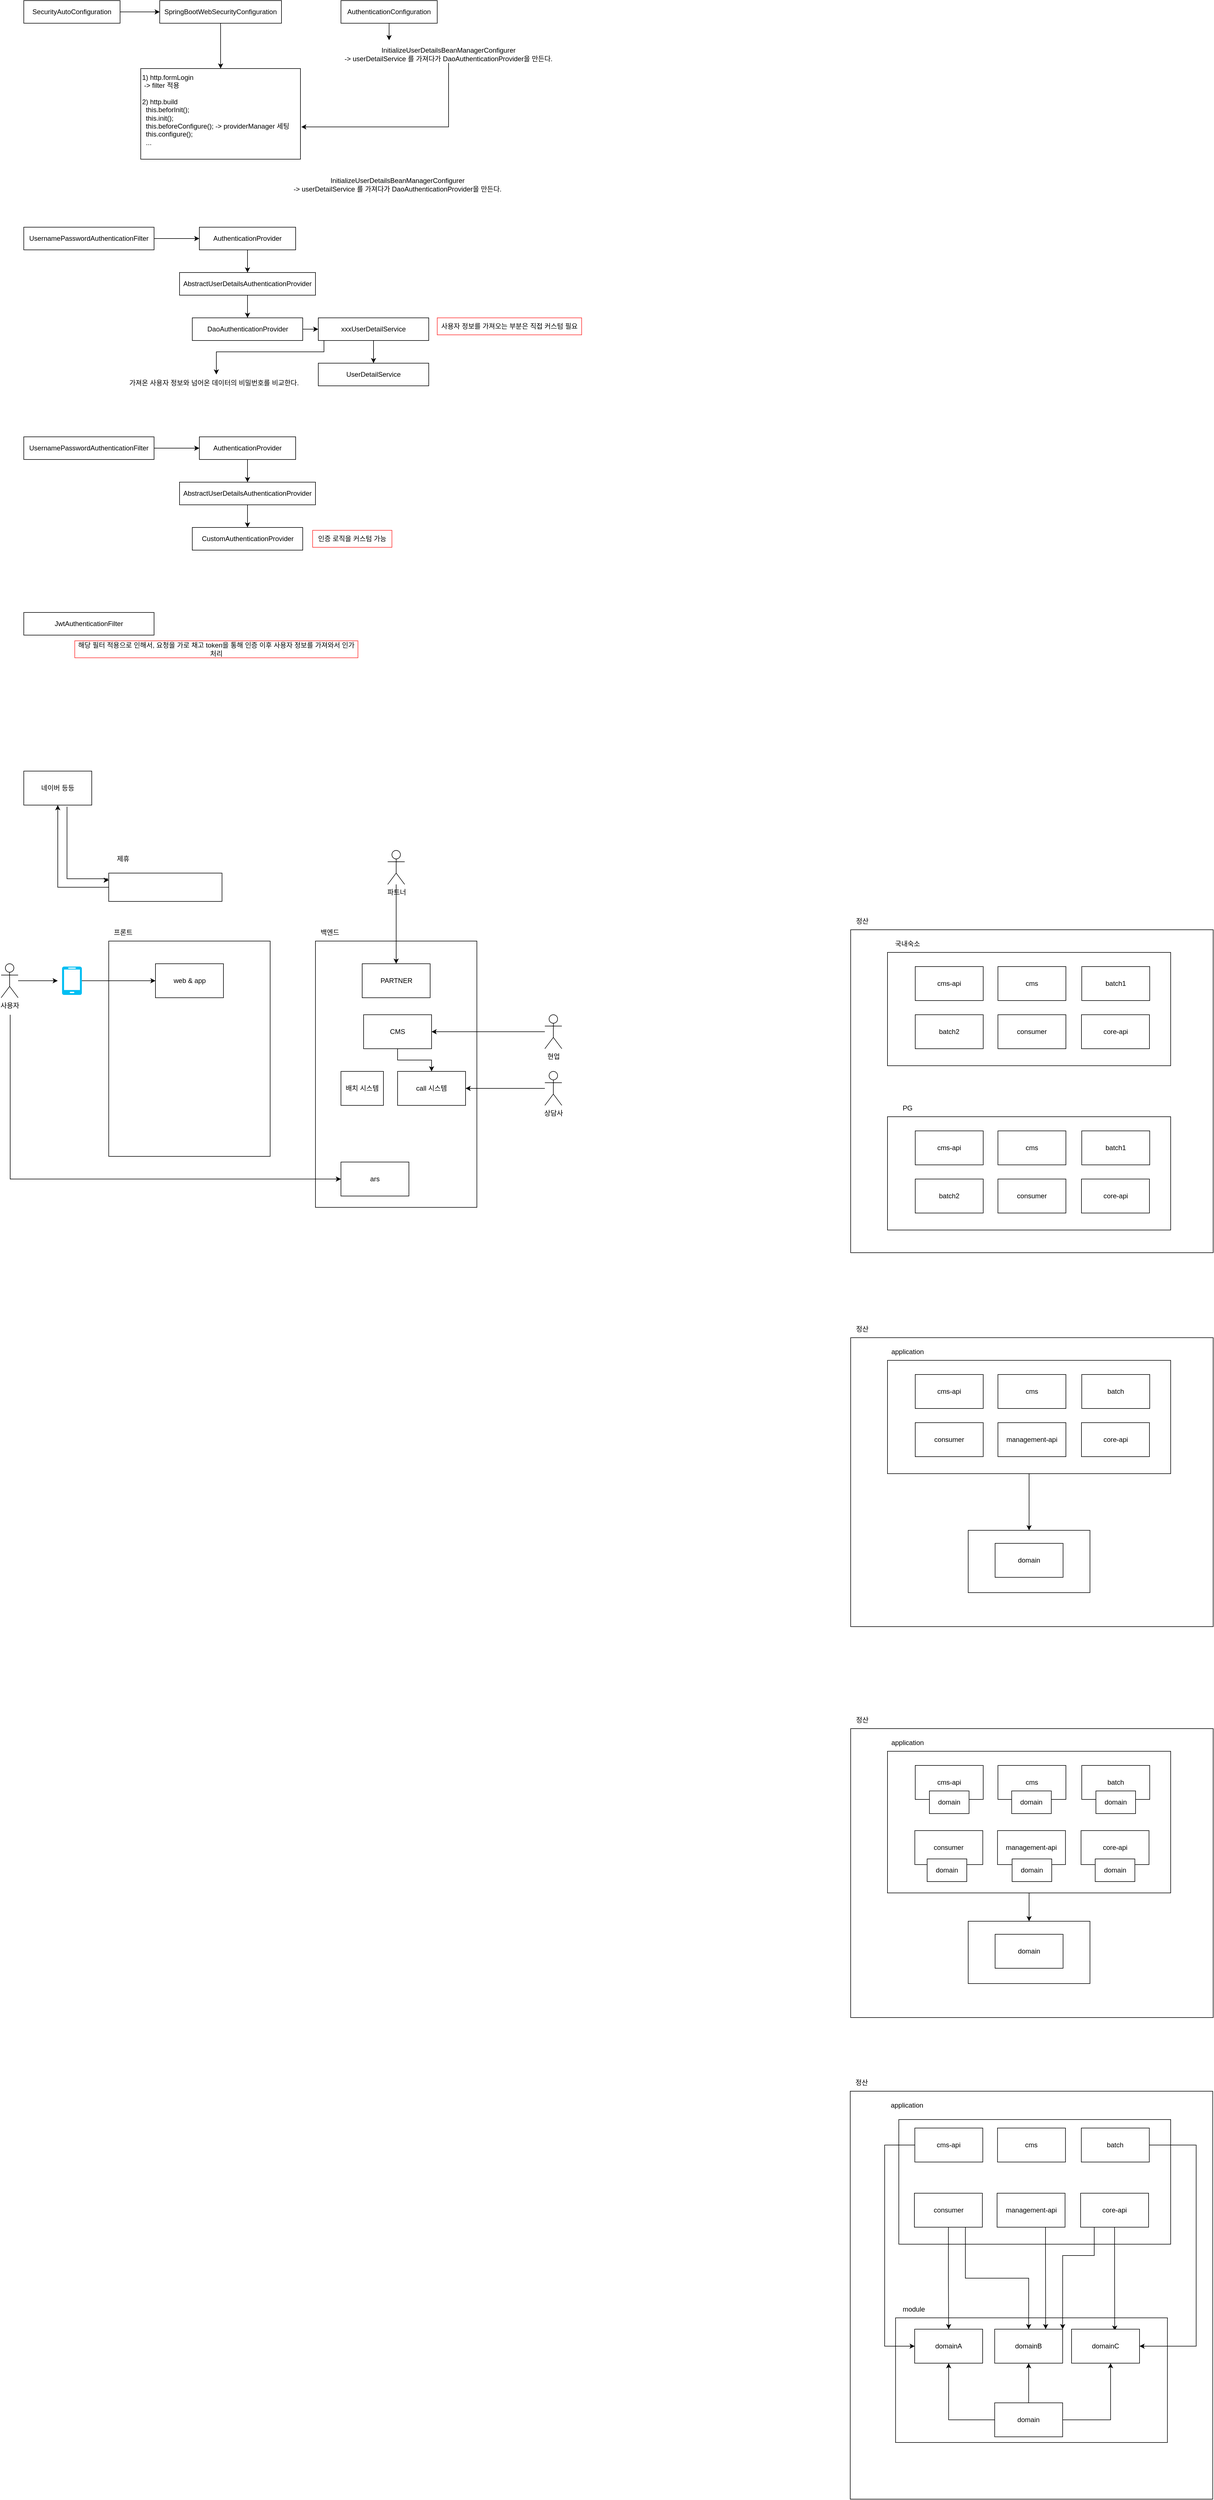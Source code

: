 <mxfile version="28.0.9">
  <diagram name="페이지-1" id="_uKqYhUVSAW-e24wOVBT">
    <mxGraphModel dx="1721" dy="844" grid="1" gridSize="10" guides="1" tooltips="1" connect="1" arrows="1" fold="1" page="1" pageScale="1" pageWidth="827" pageHeight="1169" math="0" shadow="0">
      <root>
        <mxCell id="0" />
        <mxCell id="1" parent="0" />
        <mxCell id="LL_CF1VQLuUgH4qGAzld-106" value="" style="rounded=0;whiteSpace=wrap;html=1;" vertex="1" parent="1">
          <mxGeometry x="1539.25" y="3890" width="640" height="720" as="geometry" />
        </mxCell>
        <mxCell id="LL_CF1VQLuUgH4qGAzld-151" value="" style="rounded=0;whiteSpace=wrap;html=1;" vertex="1" parent="1">
          <mxGeometry x="1625" y="3940" width="480" height="220" as="geometry" />
        </mxCell>
        <mxCell id="LL_CF1VQLuUgH4qGAzld-149" value="" style="rounded=0;whiteSpace=wrap;html=1;" vertex="1" parent="1">
          <mxGeometry x="1619.25" y="4290" width="480" height="220" as="geometry" />
        </mxCell>
        <mxCell id="KoG7eJsrAb1A95pmqb80-3" value="" style="edgeStyle=orthogonalEdgeStyle;rounded=0;orthogonalLoop=1;jettySize=auto;html=1;" parent="1" source="KoG7eJsrAb1A95pmqb80-1" target="KoG7eJsrAb1A95pmqb80-2" edge="1">
          <mxGeometry relative="1" as="geometry" />
        </mxCell>
        <mxCell id="KoG7eJsrAb1A95pmqb80-1" value="SecurityAutoConfiguration" style="rounded=0;whiteSpace=wrap;html=1;" parent="1" vertex="1">
          <mxGeometry x="80" y="200" width="170" height="40" as="geometry" />
        </mxCell>
        <mxCell id="KoG7eJsrAb1A95pmqb80-5" value="" style="edgeStyle=orthogonalEdgeStyle;rounded=0;orthogonalLoop=1;jettySize=auto;html=1;" parent="1" source="KoG7eJsrAb1A95pmqb80-2" target="KoG7eJsrAb1A95pmqb80-4" edge="1">
          <mxGeometry relative="1" as="geometry" />
        </mxCell>
        <mxCell id="KoG7eJsrAb1A95pmqb80-2" value="SpringBootWebSecurityConfiguration" style="whiteSpace=wrap;html=1;rounded=0;" parent="1" vertex="1">
          <mxGeometry x="320" y="200" width="215" height="40" as="geometry" />
        </mxCell>
        <mxCell id="KoG7eJsrAb1A95pmqb80-4" value="1) http.formLogin&lt;br&gt;&amp;nbsp;-&amp;gt; filter 적용&lt;br&gt;&lt;br&gt;2) http.build&lt;br&gt;&amp;nbsp; this.beforInit();&lt;br&gt;&amp;nbsp; this.init();&lt;br&gt;&amp;nbsp; this.beforeConfigure(); -&amp;gt; providerManager 세팅&lt;br&gt;&amp;nbsp; this.configure();&lt;br&gt;&amp;nbsp; ...&lt;div&gt;&lt;br&gt;&lt;/div&gt;" style="whiteSpace=wrap;html=1;rounded=0;align=left;" parent="1" vertex="1">
          <mxGeometry x="286.5" y="320" width="282" height="160" as="geometry" />
        </mxCell>
        <mxCell id="KoG7eJsrAb1A95pmqb80-8" value="" style="edgeStyle=orthogonalEdgeStyle;rounded=0;orthogonalLoop=1;jettySize=auto;html=1;" parent="1" source="KoG7eJsrAb1A95pmqb80-6" edge="1">
          <mxGeometry relative="1" as="geometry">
            <mxPoint x="725" y="270" as="targetPoint" />
          </mxGeometry>
        </mxCell>
        <mxCell id="KoG7eJsrAb1A95pmqb80-6" value="AuthenticationConfiguration" style="rounded=0;whiteSpace=wrap;html=1;" parent="1" vertex="1">
          <mxGeometry x="640" y="200" width="170" height="40" as="geometry" />
        </mxCell>
        <mxCell id="KoG7eJsrAb1A95pmqb80-11" value="" style="edgeStyle=orthogonalEdgeStyle;rounded=0;orthogonalLoop=1;jettySize=auto;html=1;entryX=1.005;entryY=0.644;entryDx=0;entryDy=0;entryPerimeter=0;" parent="1" source="KoG7eJsrAb1A95pmqb80-9" target="KoG7eJsrAb1A95pmqb80-4" edge="1">
          <mxGeometry relative="1" as="geometry">
            <mxPoint x="830" y="390" as="targetPoint" />
            <Array as="points">
              <mxPoint x="830" y="423" />
            </Array>
          </mxGeometry>
        </mxCell>
        <mxCell id="KoG7eJsrAb1A95pmqb80-9" value="InitializeUserDetailsBeanManagerConfigurer&lt;br&gt;-&amp;gt; userDetailService 를 가져다가 DaoAuthenticationProvider을 만든다." style="text;html=1;align=center;verticalAlign=middle;whiteSpace=wrap;rounded=0;" parent="1" vertex="1">
          <mxGeometry x="640" y="280" width="380" height="30" as="geometry" />
        </mxCell>
        <mxCell id="KoG7eJsrAb1A95pmqb80-15" value="" style="edgeStyle=orthogonalEdgeStyle;rounded=0;orthogonalLoop=1;jettySize=auto;html=1;" parent="1" source="KoG7eJsrAb1A95pmqb80-13" target="KoG7eJsrAb1A95pmqb80-14" edge="1">
          <mxGeometry relative="1" as="geometry" />
        </mxCell>
        <mxCell id="KoG7eJsrAb1A95pmqb80-13" value="UsernamePasswordAuthenticationFilter" style="rounded=0;whiteSpace=wrap;html=1;" parent="1" vertex="1">
          <mxGeometry x="80" y="600" width="230" height="40" as="geometry" />
        </mxCell>
        <mxCell id="KoG7eJsrAb1A95pmqb80-17" value="" style="edgeStyle=orthogonalEdgeStyle;rounded=0;orthogonalLoop=1;jettySize=auto;html=1;" parent="1" source="KoG7eJsrAb1A95pmqb80-14" target="KoG7eJsrAb1A95pmqb80-16" edge="1">
          <mxGeometry relative="1" as="geometry" />
        </mxCell>
        <mxCell id="KoG7eJsrAb1A95pmqb80-14" value="AuthenticationProvider" style="rounded=0;whiteSpace=wrap;html=1;" parent="1" vertex="1">
          <mxGeometry x="390" y="600" width="170" height="40" as="geometry" />
        </mxCell>
        <mxCell id="KoG7eJsrAb1A95pmqb80-19" value="" style="edgeStyle=orthogonalEdgeStyle;rounded=0;orthogonalLoop=1;jettySize=auto;html=1;" parent="1" source="KoG7eJsrAb1A95pmqb80-16" target="KoG7eJsrAb1A95pmqb80-18" edge="1">
          <mxGeometry relative="1" as="geometry" />
        </mxCell>
        <mxCell id="KoG7eJsrAb1A95pmqb80-16" value="AbstractUserDetailsAuthenticationProvider" style="rounded=0;whiteSpace=wrap;html=1;" parent="1" vertex="1">
          <mxGeometry x="355" y="680" width="240" height="40" as="geometry" />
        </mxCell>
        <mxCell id="KoG7eJsrAb1A95pmqb80-22" value="" style="edgeStyle=orthogonalEdgeStyle;rounded=0;orthogonalLoop=1;jettySize=auto;html=1;" parent="1" source="KoG7eJsrAb1A95pmqb80-18" target="KoG7eJsrAb1A95pmqb80-21" edge="1">
          <mxGeometry relative="1" as="geometry" />
        </mxCell>
        <mxCell id="KoG7eJsrAb1A95pmqb80-18" value="DaoAuthenticationProvider" style="rounded=0;whiteSpace=wrap;html=1;" parent="1" vertex="1">
          <mxGeometry x="377.5" y="760" width="195" height="40" as="geometry" />
        </mxCell>
        <mxCell id="KoG7eJsrAb1A95pmqb80-20" value="UserDetailService" style="rounded=0;whiteSpace=wrap;html=1;" parent="1" vertex="1">
          <mxGeometry x="600" y="840" width="195" height="40" as="geometry" />
        </mxCell>
        <mxCell id="KoG7eJsrAb1A95pmqb80-23" value="" style="edgeStyle=orthogonalEdgeStyle;rounded=0;orthogonalLoop=1;jettySize=auto;html=1;" parent="1" source="KoG7eJsrAb1A95pmqb80-21" target="KoG7eJsrAb1A95pmqb80-20" edge="1">
          <mxGeometry relative="1" as="geometry" />
        </mxCell>
        <mxCell id="KoG7eJsrAb1A95pmqb80-21" value="xxxUserDetailService" style="rounded=0;whiteSpace=wrap;html=1;" parent="1" vertex="1">
          <mxGeometry x="600" y="760" width="195" height="40" as="geometry" />
        </mxCell>
        <mxCell id="KoG7eJsrAb1A95pmqb80-26" value="" style="edgeStyle=orthogonalEdgeStyle;rounded=0;orthogonalLoop=1;jettySize=auto;html=1;exitX=0;exitY=1;exitDx=0;exitDy=0;" parent="1" source="KoG7eJsrAb1A95pmqb80-21" edge="1">
          <mxGeometry relative="1" as="geometry">
            <mxPoint x="470" y="860" as="sourcePoint" />
            <mxPoint x="420" y="860" as="targetPoint" />
            <Array as="points">
              <mxPoint x="610" y="800" />
              <mxPoint x="610" y="820" />
              <mxPoint x="420" y="820" />
              <mxPoint x="420" y="860" />
            </Array>
          </mxGeometry>
        </mxCell>
        <mxCell id="KoG7eJsrAb1A95pmqb80-29" value="InitializeUserDetailsBeanManagerConfigurer&lt;br&gt;-&amp;gt; userDetailService 를 가져다가 DaoAuthenticationProvider을 만든다." style="text;html=1;align=center;verticalAlign=middle;whiteSpace=wrap;rounded=0;" parent="1" vertex="1">
          <mxGeometry x="550" y="510" width="380" height="30" as="geometry" />
        </mxCell>
        <mxCell id="KoG7eJsrAb1A95pmqb80-30" value="가져온 사용자 정보와 넘어온 데이터의 비밀번호를 비교한다." style="text;html=1;align=center;verticalAlign=middle;whiteSpace=wrap;rounded=0;" parent="1" vertex="1">
          <mxGeometry x="259" y="860" width="313.5" height="30" as="geometry" />
        </mxCell>
        <mxCell id="KoG7eJsrAb1A95pmqb80-31" value="사용자 정보를 가져오는 부분은 직접 커스텀 필요" style="text;html=1;align=center;verticalAlign=middle;whiteSpace=wrap;rounded=0;strokeColor=#FF3333;" parent="1" vertex="1">
          <mxGeometry x="810" y="760" width="255" height="30" as="geometry" />
        </mxCell>
        <mxCell id="1V_EwookAHwL95XN3xod-1" value="" style="edgeStyle=orthogonalEdgeStyle;rounded=0;orthogonalLoop=1;jettySize=auto;html=1;" parent="1" source="1V_EwookAHwL95XN3xod-2" target="1V_EwookAHwL95XN3xod-4" edge="1">
          <mxGeometry relative="1" as="geometry" />
        </mxCell>
        <mxCell id="1V_EwookAHwL95XN3xod-2" value="UsernamePasswordAuthenticationFilter" style="rounded=0;whiteSpace=wrap;html=1;" parent="1" vertex="1">
          <mxGeometry x="80" y="970" width="230" height="40" as="geometry" />
        </mxCell>
        <mxCell id="1V_EwookAHwL95XN3xod-3" value="" style="edgeStyle=orthogonalEdgeStyle;rounded=0;orthogonalLoop=1;jettySize=auto;html=1;" parent="1" source="1V_EwookAHwL95XN3xod-4" target="1V_EwookAHwL95XN3xod-6" edge="1">
          <mxGeometry relative="1" as="geometry" />
        </mxCell>
        <mxCell id="1V_EwookAHwL95XN3xod-4" value="AuthenticationProvider" style="rounded=0;whiteSpace=wrap;html=1;" parent="1" vertex="1">
          <mxGeometry x="390" y="970" width="170" height="40" as="geometry" />
        </mxCell>
        <mxCell id="1V_EwookAHwL95XN3xod-5" value="" style="edgeStyle=orthogonalEdgeStyle;rounded=0;orthogonalLoop=1;jettySize=auto;html=1;" parent="1" source="1V_EwookAHwL95XN3xod-6" target="1V_EwookAHwL95XN3xod-8" edge="1">
          <mxGeometry relative="1" as="geometry" />
        </mxCell>
        <mxCell id="1V_EwookAHwL95XN3xod-6" value="AbstractUserDetailsAuthenticationProvider" style="rounded=0;whiteSpace=wrap;html=1;" parent="1" vertex="1">
          <mxGeometry x="355" y="1050" width="240" height="40" as="geometry" />
        </mxCell>
        <mxCell id="1V_EwookAHwL95XN3xod-8" value="CustomAuthenticationProvider" style="rounded=0;whiteSpace=wrap;html=1;" parent="1" vertex="1">
          <mxGeometry x="377.5" y="1130" width="195" height="40" as="geometry" />
        </mxCell>
        <mxCell id="1V_EwookAHwL95XN3xod-15" value="인증 로직을 커스텀 가능" style="text;html=1;align=center;verticalAlign=middle;whiteSpace=wrap;rounded=0;strokeColor=#FF3333;" parent="1" vertex="1">
          <mxGeometry x="590" y="1135" width="140" height="30" as="geometry" />
        </mxCell>
        <mxCell id="1V_EwookAHwL95XN3xod-16" value="JwtAuthenticationFilter" style="rounded=0;whiteSpace=wrap;html=1;" parent="1" vertex="1">
          <mxGeometry x="80" y="1280" width="230" height="40" as="geometry" />
        </mxCell>
        <mxCell id="1V_EwookAHwL95XN3xod-17" value="해당 필터 적용으로 인해서, 요청을 가로 채고 token을 통해 인증 이후 사용자 정보를 가져와서 인가 처리" style="text;html=1;align=center;verticalAlign=middle;whiteSpace=wrap;rounded=0;strokeColor=#FF3333;" parent="1" vertex="1">
          <mxGeometry x="170" y="1330" width="500" height="30" as="geometry" />
        </mxCell>
        <mxCell id="LL_CF1VQLuUgH4qGAzld-1" value="" style="rounded=0;whiteSpace=wrap;html=1;" vertex="1" parent="1">
          <mxGeometry x="595" y="1860" width="285" height="470" as="geometry" />
        </mxCell>
        <mxCell id="LL_CF1VQLuUgH4qGAzld-2" value="백엔드" style="text;html=1;align=center;verticalAlign=middle;resizable=0;points=[];autosize=1;strokeColor=none;fillColor=none;" vertex="1" parent="1">
          <mxGeometry x="595" y="1830" width="50" height="30" as="geometry" />
        </mxCell>
        <mxCell id="LL_CF1VQLuUgH4qGAzld-17" value="" style="edgeStyle=orthogonalEdgeStyle;rounded=0;orthogonalLoop=1;jettySize=auto;html=1;" edge="1" parent="1" source="LL_CF1VQLuUgH4qGAzld-3" target="LL_CF1VQLuUgH4qGAzld-16">
          <mxGeometry relative="1" as="geometry" />
        </mxCell>
        <mxCell id="LL_CF1VQLuUgH4qGAzld-3" value="CMS" style="rounded=0;whiteSpace=wrap;html=1;" vertex="1" parent="1">
          <mxGeometry x="680" y="1990" width="120" height="60" as="geometry" />
        </mxCell>
        <mxCell id="LL_CF1VQLuUgH4qGAzld-4" value="PARTNER" style="rounded=0;whiteSpace=wrap;html=1;" vertex="1" parent="1">
          <mxGeometry x="677.5" y="1900" width="120" height="60" as="geometry" />
        </mxCell>
        <mxCell id="LL_CF1VQLuUgH4qGAzld-14" value="" style="edgeStyle=orthogonalEdgeStyle;rounded=0;orthogonalLoop=1;jettySize=auto;html=1;" edge="1" parent="1" source="LL_CF1VQLuUgH4qGAzld-5" target="LL_CF1VQLuUgH4qGAzld-3">
          <mxGeometry relative="1" as="geometry">
            <mxPoint x="920" y="2020" as="targetPoint" />
          </mxGeometry>
        </mxCell>
        <mxCell id="LL_CF1VQLuUgH4qGAzld-5" value="현업" style="shape=umlActor;verticalLabelPosition=bottom;verticalAlign=top;html=1;outlineConnect=0;" vertex="1" parent="1">
          <mxGeometry x="1000" y="1990" width="30" height="60" as="geometry" />
        </mxCell>
        <mxCell id="LL_CF1VQLuUgH4qGAzld-12" value="" style="edgeStyle=orthogonalEdgeStyle;rounded=0;orthogonalLoop=1;jettySize=auto;html=1;entryX=0.5;entryY=0;entryDx=0;entryDy=0;" edge="1" parent="1" source="LL_CF1VQLuUgH4qGAzld-10" target="LL_CF1VQLuUgH4qGAzld-4">
          <mxGeometry relative="1" as="geometry">
            <mxPoint x="737.5" y="1840" as="targetPoint" />
          </mxGeometry>
        </mxCell>
        <mxCell id="LL_CF1VQLuUgH4qGAzld-10" value="파트너" style="shape=umlActor;verticalLabelPosition=bottom;verticalAlign=top;html=1;outlineConnect=0;" vertex="1" parent="1">
          <mxGeometry x="722.5" y="1700" width="30" height="60" as="geometry" />
        </mxCell>
        <mxCell id="LL_CF1VQLuUgH4qGAzld-15" value="배치 시스템" style="rounded=0;whiteSpace=wrap;html=1;" vertex="1" parent="1">
          <mxGeometry x="640" y="2090" width="75" height="60" as="geometry" />
        </mxCell>
        <mxCell id="LL_CF1VQLuUgH4qGAzld-16" value="call 시스템" style="rounded=0;whiteSpace=wrap;html=1;" vertex="1" parent="1">
          <mxGeometry x="740" y="2090" width="120" height="60" as="geometry" />
        </mxCell>
        <mxCell id="LL_CF1VQLuUgH4qGAzld-20" value="" style="edgeStyle=orthogonalEdgeStyle;rounded=0;orthogonalLoop=1;jettySize=auto;html=1;entryX=1;entryY=0.5;entryDx=0;entryDy=0;" edge="1" parent="1" source="LL_CF1VQLuUgH4qGAzld-18" target="LL_CF1VQLuUgH4qGAzld-16">
          <mxGeometry relative="1" as="geometry">
            <mxPoint x="920" y="2120" as="targetPoint" />
          </mxGeometry>
        </mxCell>
        <mxCell id="LL_CF1VQLuUgH4qGAzld-18" value="상담사" style="shape=umlActor;verticalLabelPosition=bottom;verticalAlign=top;html=1;outlineConnect=0;" vertex="1" parent="1">
          <mxGeometry x="1000" y="2090" width="30" height="60" as="geometry" />
        </mxCell>
        <mxCell id="LL_CF1VQLuUgH4qGAzld-21" value="" style="rounded=0;whiteSpace=wrap;html=1;" vertex="1" parent="1">
          <mxGeometry x="230" y="1860" width="285" height="380" as="geometry" />
        </mxCell>
        <mxCell id="LL_CF1VQLuUgH4qGAzld-22" value="프론트" style="text;html=1;align=center;verticalAlign=middle;resizable=0;points=[];autosize=1;strokeColor=none;fillColor=none;" vertex="1" parent="1">
          <mxGeometry x="230" y="1830" width="50" height="30" as="geometry" />
        </mxCell>
        <mxCell id="LL_CF1VQLuUgH4qGAzld-25" value="web &amp;amp; app" style="rounded=0;whiteSpace=wrap;html=1;" vertex="1" parent="1">
          <mxGeometry x="312.5" y="1900" width="120" height="60" as="geometry" />
        </mxCell>
        <mxCell id="LL_CF1VQLuUgH4qGAzld-31" value="" style="edgeStyle=orthogonalEdgeStyle;rounded=0;orthogonalLoop=1;jettySize=auto;html=1;" edge="1" parent="1" source="LL_CF1VQLuUgH4qGAzld-29">
          <mxGeometry relative="1" as="geometry">
            <mxPoint x="140" y="1930" as="targetPoint" />
          </mxGeometry>
        </mxCell>
        <mxCell id="LL_CF1VQLuUgH4qGAzld-38" value="" style="edgeStyle=orthogonalEdgeStyle;rounded=0;orthogonalLoop=1;jettySize=auto;html=1;" edge="1" parent="1">
          <mxGeometry relative="1" as="geometry">
            <mxPoint x="56" y="1990" as="sourcePoint" />
            <mxPoint x="640" y="2280" as="targetPoint" />
            <Array as="points">
              <mxPoint x="56" y="2280" />
            </Array>
          </mxGeometry>
        </mxCell>
        <mxCell id="LL_CF1VQLuUgH4qGAzld-29" value="사용자" style="shape=umlActor;verticalLabelPosition=bottom;verticalAlign=top;html=1;outlineConnect=0;" vertex="1" parent="1">
          <mxGeometry x="40" y="1900" width="30" height="60" as="geometry" />
        </mxCell>
        <mxCell id="LL_CF1VQLuUgH4qGAzld-32" value="ars" style="rounded=0;whiteSpace=wrap;html=1;" vertex="1" parent="1">
          <mxGeometry x="640" y="2250" width="120" height="60" as="geometry" />
        </mxCell>
        <mxCell id="LL_CF1VQLuUgH4qGAzld-36" value="" style="edgeStyle=orthogonalEdgeStyle;rounded=0;orthogonalLoop=1;jettySize=auto;html=1;entryX=0;entryY=0.5;entryDx=0;entryDy=0;" edge="1" parent="1" source="LL_CF1VQLuUgH4qGAzld-35" target="LL_CF1VQLuUgH4qGAzld-25">
          <mxGeometry relative="1" as="geometry" />
        </mxCell>
        <mxCell id="LL_CF1VQLuUgH4qGAzld-35" value="" style="verticalLabelPosition=bottom;html=1;verticalAlign=top;align=center;strokeColor=none;fillColor=#00BEF2;shape=mxgraph.azure.mobile;pointerEvents=1;" vertex="1" parent="1">
          <mxGeometry x="147.5" y="1905" width="35" height="50" as="geometry" />
        </mxCell>
        <mxCell id="LL_CF1VQLuUgH4qGAzld-44" value="" style="edgeStyle=orthogonalEdgeStyle;rounded=0;orthogonalLoop=1;jettySize=auto;html=1;entryX=0.5;entryY=1;entryDx=0;entryDy=0;" edge="1" parent="1" source="LL_CF1VQLuUgH4qGAzld-39" target="LL_CF1VQLuUgH4qGAzld-42">
          <mxGeometry relative="1" as="geometry">
            <mxPoint x="150" y="1805" as="targetPoint" />
          </mxGeometry>
        </mxCell>
        <mxCell id="LL_CF1VQLuUgH4qGAzld-39" value="" style="rounded=0;whiteSpace=wrap;html=1;" vertex="1" parent="1">
          <mxGeometry x="230" y="1740" width="200" height="50" as="geometry" />
        </mxCell>
        <mxCell id="LL_CF1VQLuUgH4qGAzld-40" value="제휴" style="text;html=1;align=center;verticalAlign=middle;resizable=0;points=[];autosize=1;strokeColor=none;fillColor=none;" vertex="1" parent="1">
          <mxGeometry x="235" y="1700" width="40" height="30" as="geometry" />
        </mxCell>
        <mxCell id="LL_CF1VQLuUgH4qGAzld-42" value="네이버 등등" style="rounded=0;whiteSpace=wrap;html=1;" vertex="1" parent="1">
          <mxGeometry x="80" y="1560" width="120" height="60" as="geometry" />
        </mxCell>
        <mxCell id="LL_CF1VQLuUgH4qGAzld-45" value="" style="edgeStyle=orthogonalEdgeStyle;rounded=0;orthogonalLoop=1;jettySize=auto;html=1;exitX=0.636;exitY=1.044;exitDx=0;exitDy=0;exitPerimeter=0;entryX=0;entryY=0.25;entryDx=0;entryDy=0;" edge="1" parent="1" target="LL_CF1VQLuUgH4qGAzld-39">
          <mxGeometry relative="1" as="geometry">
            <mxPoint x="156.32" y="1622.64" as="sourcePoint" />
            <mxPoint x="228" y="1790" as="targetPoint" />
            <Array as="points">
              <mxPoint x="156" y="1750" />
              <mxPoint x="228" y="1750" />
              <mxPoint x="228" y="1753" />
            </Array>
          </mxGeometry>
        </mxCell>
        <mxCell id="LL_CF1VQLuUgH4qGAzld-46" value="" style="rounded=0;whiteSpace=wrap;html=1;" vertex="1" parent="1">
          <mxGeometry x="1540" y="1840" width="640" height="570" as="geometry" />
        </mxCell>
        <mxCell id="LL_CF1VQLuUgH4qGAzld-47" value="정산" style="text;html=1;align=center;verticalAlign=middle;resizable=0;points=[];autosize=1;strokeColor=none;fillColor=none;" vertex="1" parent="1">
          <mxGeometry x="1540" y="1810" width="40" height="30" as="geometry" />
        </mxCell>
        <mxCell id="LL_CF1VQLuUgH4qGAzld-48" value="" style="rounded=0;whiteSpace=wrap;html=1;" vertex="1" parent="1">
          <mxGeometry x="1605" y="1880" width="500" height="200" as="geometry" />
        </mxCell>
        <mxCell id="LL_CF1VQLuUgH4qGAzld-49" value="국내숙소" style="text;html=1;align=center;verticalAlign=middle;resizable=0;points=[];autosize=1;strokeColor=none;fillColor=none;" vertex="1" parent="1">
          <mxGeometry x="1605" y="1850" width="70" height="30" as="geometry" />
        </mxCell>
        <mxCell id="LL_CF1VQLuUgH4qGAzld-50" value="cms-api" style="rounded=0;whiteSpace=wrap;html=1;" vertex="1" parent="1">
          <mxGeometry x="1654" y="1905" width="120" height="60" as="geometry" />
        </mxCell>
        <mxCell id="LL_CF1VQLuUgH4qGAzld-51" value="cms" style="rounded=0;whiteSpace=wrap;html=1;" vertex="1" parent="1">
          <mxGeometry x="1800" y="1905" width="120" height="60" as="geometry" />
        </mxCell>
        <mxCell id="LL_CF1VQLuUgH4qGAzld-52" value="batch1" style="rounded=0;whiteSpace=wrap;html=1;" vertex="1" parent="1">
          <mxGeometry x="1948" y="1905" width="120" height="60" as="geometry" />
        </mxCell>
        <mxCell id="LL_CF1VQLuUgH4qGAzld-53" value="batch2" style="rounded=0;whiteSpace=wrap;html=1;" vertex="1" parent="1">
          <mxGeometry x="1654" y="1990" width="120" height="60" as="geometry" />
        </mxCell>
        <mxCell id="LL_CF1VQLuUgH4qGAzld-54" value="consumer" style="rounded=0;whiteSpace=wrap;html=1;" vertex="1" parent="1">
          <mxGeometry x="1800" y="1990" width="120" height="60" as="geometry" />
        </mxCell>
        <mxCell id="LL_CF1VQLuUgH4qGAzld-55" value="core-api" style="rounded=0;whiteSpace=wrap;html=1;" vertex="1" parent="1">
          <mxGeometry x="1947.5" y="1990" width="120" height="60" as="geometry" />
        </mxCell>
        <mxCell id="LL_CF1VQLuUgH4qGAzld-56" value="" style="rounded=0;whiteSpace=wrap;html=1;" vertex="1" parent="1">
          <mxGeometry x="1605" y="2170" width="500" height="200" as="geometry" />
        </mxCell>
        <mxCell id="LL_CF1VQLuUgH4qGAzld-57" value="cms-api" style="rounded=0;whiteSpace=wrap;html=1;" vertex="1" parent="1">
          <mxGeometry x="1654" y="2195" width="120" height="60" as="geometry" />
        </mxCell>
        <mxCell id="LL_CF1VQLuUgH4qGAzld-58" value="cms" style="rounded=0;whiteSpace=wrap;html=1;" vertex="1" parent="1">
          <mxGeometry x="1800" y="2195" width="120" height="60" as="geometry" />
        </mxCell>
        <mxCell id="LL_CF1VQLuUgH4qGAzld-59" value="batch1" style="rounded=0;whiteSpace=wrap;html=1;" vertex="1" parent="1">
          <mxGeometry x="1948" y="2195" width="120" height="60" as="geometry" />
        </mxCell>
        <mxCell id="LL_CF1VQLuUgH4qGAzld-60" value="batch2" style="rounded=0;whiteSpace=wrap;html=1;" vertex="1" parent="1">
          <mxGeometry x="1654" y="2280" width="120" height="60" as="geometry" />
        </mxCell>
        <mxCell id="LL_CF1VQLuUgH4qGAzld-61" value="consumer" style="rounded=0;whiteSpace=wrap;html=1;" vertex="1" parent="1">
          <mxGeometry x="1800" y="2280" width="120" height="60" as="geometry" />
        </mxCell>
        <mxCell id="LL_CF1VQLuUgH4qGAzld-62" value="core-api" style="rounded=0;whiteSpace=wrap;html=1;" vertex="1" parent="1">
          <mxGeometry x="1947.5" y="2280" width="120" height="60" as="geometry" />
        </mxCell>
        <mxCell id="LL_CF1VQLuUgH4qGAzld-63" value="PG" style="text;html=1;align=center;verticalAlign=middle;resizable=0;points=[];autosize=1;strokeColor=none;fillColor=none;" vertex="1" parent="1">
          <mxGeometry x="1620" y="2140" width="40" height="30" as="geometry" />
        </mxCell>
        <mxCell id="LL_CF1VQLuUgH4qGAzld-65" value="" style="rounded=0;whiteSpace=wrap;html=1;" vertex="1" parent="1">
          <mxGeometry x="1540" y="2560" width="640" height="510" as="geometry" />
        </mxCell>
        <mxCell id="LL_CF1VQLuUgH4qGAzld-66" value="정산" style="text;html=1;align=center;verticalAlign=middle;resizable=0;points=[];autosize=1;strokeColor=none;fillColor=none;" vertex="1" parent="1">
          <mxGeometry x="1540" y="2530" width="40" height="30" as="geometry" />
        </mxCell>
        <mxCell id="LL_CF1VQLuUgH4qGAzld-85" value="" style="edgeStyle=orthogonalEdgeStyle;rounded=0;orthogonalLoop=1;jettySize=auto;html=1;" edge="1" parent="1" source="LL_CF1VQLuUgH4qGAzld-67" target="LL_CF1VQLuUgH4qGAzld-75">
          <mxGeometry relative="1" as="geometry" />
        </mxCell>
        <mxCell id="LL_CF1VQLuUgH4qGAzld-67" value="" style="rounded=0;whiteSpace=wrap;html=1;" vertex="1" parent="1">
          <mxGeometry x="1605" y="2600" width="500" height="200" as="geometry" />
        </mxCell>
        <mxCell id="LL_CF1VQLuUgH4qGAzld-68" value="application" style="text;html=1;align=center;verticalAlign=middle;resizable=0;points=[];autosize=1;strokeColor=none;fillColor=none;" vertex="1" parent="1">
          <mxGeometry x="1600" y="2570" width="80" height="30" as="geometry" />
        </mxCell>
        <mxCell id="LL_CF1VQLuUgH4qGAzld-69" value="cms-api" style="rounded=0;whiteSpace=wrap;html=1;" vertex="1" parent="1">
          <mxGeometry x="1654" y="2625" width="120" height="60" as="geometry" />
        </mxCell>
        <mxCell id="LL_CF1VQLuUgH4qGAzld-70" value="cms" style="rounded=0;whiteSpace=wrap;html=1;" vertex="1" parent="1">
          <mxGeometry x="1800" y="2625" width="120" height="60" as="geometry" />
        </mxCell>
        <mxCell id="LL_CF1VQLuUgH4qGAzld-71" value="batch" style="rounded=0;whiteSpace=wrap;html=1;" vertex="1" parent="1">
          <mxGeometry x="1948" y="2625" width="120" height="60" as="geometry" />
        </mxCell>
        <mxCell id="LL_CF1VQLuUgH4qGAzld-72" value="consumer" style="rounded=0;whiteSpace=wrap;html=1;" vertex="1" parent="1">
          <mxGeometry x="1654" y="2710" width="120" height="60" as="geometry" />
        </mxCell>
        <mxCell id="LL_CF1VQLuUgH4qGAzld-73" value="management-api" style="rounded=0;whiteSpace=wrap;html=1;" vertex="1" parent="1">
          <mxGeometry x="1800" y="2710" width="120" height="60" as="geometry" />
        </mxCell>
        <mxCell id="LL_CF1VQLuUgH4qGAzld-74" value="core-api" style="rounded=0;whiteSpace=wrap;html=1;" vertex="1" parent="1">
          <mxGeometry x="1947.5" y="2710" width="120" height="60" as="geometry" />
        </mxCell>
        <mxCell id="LL_CF1VQLuUgH4qGAzld-75" value="" style="rounded=0;whiteSpace=wrap;html=1;" vertex="1" parent="1">
          <mxGeometry x="1747.5" y="2900" width="215" height="110" as="geometry" />
        </mxCell>
        <mxCell id="LL_CF1VQLuUgH4qGAzld-76" value="domain" style="rounded=0;whiteSpace=wrap;html=1;" vertex="1" parent="1">
          <mxGeometry x="1795" y="2923" width="120" height="60" as="geometry" />
        </mxCell>
        <mxCell id="LL_CF1VQLuUgH4qGAzld-86" value="" style="rounded=0;whiteSpace=wrap;html=1;" vertex="1" parent="1">
          <mxGeometry x="1540" y="3250" width="640" height="510" as="geometry" />
        </mxCell>
        <mxCell id="LL_CF1VQLuUgH4qGAzld-87" value="정산" style="text;html=1;align=center;verticalAlign=middle;resizable=0;points=[];autosize=1;strokeColor=none;fillColor=none;" vertex="1" parent="1">
          <mxGeometry x="1540" y="3220" width="40" height="30" as="geometry" />
        </mxCell>
        <mxCell id="LL_CF1VQLuUgH4qGAzld-88" value="" style="edgeStyle=orthogonalEdgeStyle;rounded=0;orthogonalLoop=1;jettySize=auto;html=1;" edge="1" parent="1" source="LL_CF1VQLuUgH4qGAzld-89" target="LL_CF1VQLuUgH4qGAzld-97">
          <mxGeometry relative="1" as="geometry" />
        </mxCell>
        <mxCell id="LL_CF1VQLuUgH4qGAzld-89" value="" style="rounded=0;whiteSpace=wrap;html=1;" vertex="1" parent="1">
          <mxGeometry x="1605" y="3290" width="500" height="250" as="geometry" />
        </mxCell>
        <mxCell id="LL_CF1VQLuUgH4qGAzld-90" value="application" style="text;html=1;align=center;verticalAlign=middle;resizable=0;points=[];autosize=1;strokeColor=none;fillColor=none;" vertex="1" parent="1">
          <mxGeometry x="1600" y="3260" width="80" height="30" as="geometry" />
        </mxCell>
        <mxCell id="LL_CF1VQLuUgH4qGAzld-91" value="cms-api" style="rounded=0;whiteSpace=wrap;html=1;" vertex="1" parent="1">
          <mxGeometry x="1654" y="3315" width="120" height="60" as="geometry" />
        </mxCell>
        <mxCell id="LL_CF1VQLuUgH4qGAzld-92" value="cms" style="rounded=0;whiteSpace=wrap;html=1;" vertex="1" parent="1">
          <mxGeometry x="1800" y="3315" width="120" height="60" as="geometry" />
        </mxCell>
        <mxCell id="LL_CF1VQLuUgH4qGAzld-93" value="batch" style="rounded=0;whiteSpace=wrap;html=1;" vertex="1" parent="1">
          <mxGeometry x="1948" y="3315" width="120" height="60" as="geometry" />
        </mxCell>
        <mxCell id="LL_CF1VQLuUgH4qGAzld-94" value="consumer" style="rounded=0;whiteSpace=wrap;html=1;" vertex="1" parent="1">
          <mxGeometry x="1653.25" y="3430" width="120" height="60" as="geometry" />
        </mxCell>
        <mxCell id="LL_CF1VQLuUgH4qGAzld-95" value="management-api" style="rounded=0;whiteSpace=wrap;html=1;" vertex="1" parent="1">
          <mxGeometry x="1799.25" y="3430" width="120" height="60" as="geometry" />
        </mxCell>
        <mxCell id="LL_CF1VQLuUgH4qGAzld-96" value="core-api" style="rounded=0;whiteSpace=wrap;html=1;" vertex="1" parent="1">
          <mxGeometry x="1946.75" y="3430" width="120" height="60" as="geometry" />
        </mxCell>
        <mxCell id="LL_CF1VQLuUgH4qGAzld-97" value="" style="rounded=0;whiteSpace=wrap;html=1;" vertex="1" parent="1">
          <mxGeometry x="1747.5" y="3590" width="215" height="110" as="geometry" />
        </mxCell>
        <mxCell id="LL_CF1VQLuUgH4qGAzld-98" value="domain" style="rounded=0;whiteSpace=wrap;html=1;" vertex="1" parent="1">
          <mxGeometry x="1795" y="3613" width="120" height="60" as="geometry" />
        </mxCell>
        <mxCell id="LL_CF1VQLuUgH4qGAzld-99" value="domain" style="rounded=0;whiteSpace=wrap;html=1;" vertex="1" parent="1">
          <mxGeometry x="1679" y="3360" width="70" height="40" as="geometry" />
        </mxCell>
        <mxCell id="LL_CF1VQLuUgH4qGAzld-100" value="domain" style="rounded=0;whiteSpace=wrap;html=1;" vertex="1" parent="1">
          <mxGeometry x="1824.25" y="3360" width="70" height="40" as="geometry" />
        </mxCell>
        <mxCell id="LL_CF1VQLuUgH4qGAzld-101" value="domain" style="rounded=0;whiteSpace=wrap;html=1;" vertex="1" parent="1">
          <mxGeometry x="1973" y="3360" width="70" height="40" as="geometry" />
        </mxCell>
        <mxCell id="LL_CF1VQLuUgH4qGAzld-102" value="domain" style="rounded=0;whiteSpace=wrap;html=1;" vertex="1" parent="1">
          <mxGeometry x="1971.75" y="3480" width="70" height="40" as="geometry" />
        </mxCell>
        <mxCell id="LL_CF1VQLuUgH4qGAzld-103" value="domain" style="rounded=0;whiteSpace=wrap;html=1;" vertex="1" parent="1">
          <mxGeometry x="1825" y="3480" width="70" height="40" as="geometry" />
        </mxCell>
        <mxCell id="LL_CF1VQLuUgH4qGAzld-104" value="domain" style="rounded=0;whiteSpace=wrap;html=1;" vertex="1" parent="1">
          <mxGeometry x="1675" y="3480" width="70" height="40" as="geometry" />
        </mxCell>
        <mxCell id="LL_CF1VQLuUgH4qGAzld-107" value="정산" style="text;html=1;align=center;verticalAlign=middle;resizable=0;points=[];autosize=1;strokeColor=none;fillColor=none;" vertex="1" parent="1">
          <mxGeometry x="1539.25" y="3860" width="40" height="30" as="geometry" />
        </mxCell>
        <mxCell id="LL_CF1VQLuUgH4qGAzld-110" value="application" style="text;html=1;align=center;verticalAlign=middle;resizable=0;points=[];autosize=1;strokeColor=none;fillColor=none;" vertex="1" parent="1">
          <mxGeometry x="1599.25" y="3900" width="80" height="30" as="geometry" />
        </mxCell>
        <mxCell id="LL_CF1VQLuUgH4qGAzld-140" value="" style="edgeStyle=orthogonalEdgeStyle;rounded=0;orthogonalLoop=1;jettySize=auto;html=1;entryX=0;entryY=0.5;entryDx=0;entryDy=0;" edge="1" parent="1" source="LL_CF1VQLuUgH4qGAzld-111" target="LL_CF1VQLuUgH4qGAzld-125">
          <mxGeometry relative="1" as="geometry">
            <mxPoint x="1573.25" y="3985" as="targetPoint" />
            <Array as="points">
              <mxPoint x="1600" y="3985" />
              <mxPoint x="1600" y="4340" />
            </Array>
          </mxGeometry>
        </mxCell>
        <mxCell id="LL_CF1VQLuUgH4qGAzld-111" value="cms-api" style="rounded=0;whiteSpace=wrap;html=1;" vertex="1" parent="1">
          <mxGeometry x="1653.25" y="3955" width="120" height="60" as="geometry" />
        </mxCell>
        <mxCell id="LL_CF1VQLuUgH4qGAzld-112" value="cms" style="rounded=0;whiteSpace=wrap;html=1;" vertex="1" parent="1">
          <mxGeometry x="1799.25" y="3955" width="120" height="60" as="geometry" />
        </mxCell>
        <mxCell id="LL_CF1VQLuUgH4qGAzld-142" value="" style="edgeStyle=orthogonalEdgeStyle;rounded=0;orthogonalLoop=1;jettySize=auto;html=1;entryX=1;entryY=0.5;entryDx=0;entryDy=0;" edge="1" parent="1" source="LL_CF1VQLuUgH4qGAzld-113" target="LL_CF1VQLuUgH4qGAzld-127">
          <mxGeometry relative="1" as="geometry">
            <mxPoint x="2147.25" y="3985" as="targetPoint" />
            <Array as="points">
              <mxPoint x="2150" y="3985" />
              <mxPoint x="2150" y="4340" />
            </Array>
          </mxGeometry>
        </mxCell>
        <mxCell id="LL_CF1VQLuUgH4qGAzld-113" value="batch" style="rounded=0;whiteSpace=wrap;html=1;" vertex="1" parent="1">
          <mxGeometry x="1947.25" y="3955" width="120" height="60" as="geometry" />
        </mxCell>
        <mxCell id="LL_CF1VQLuUgH4qGAzld-128" value="" style="edgeStyle=orthogonalEdgeStyle;rounded=0;orthogonalLoop=1;jettySize=auto;html=1;entryX=0.5;entryY=0;entryDx=0;entryDy=0;" edge="1" parent="1" source="LL_CF1VQLuUgH4qGAzld-114" target="LL_CF1VQLuUgH4qGAzld-125">
          <mxGeometry relative="1" as="geometry">
            <mxPoint x="1855" y="4230" as="targetPoint" />
          </mxGeometry>
        </mxCell>
        <mxCell id="LL_CF1VQLuUgH4qGAzld-133" value="" style="edgeStyle=orthogonalEdgeStyle;rounded=0;orthogonalLoop=1;jettySize=auto;html=1;entryX=0.5;entryY=0;entryDx=0;entryDy=0;exitX=0.75;exitY=1;exitDx=0;exitDy=0;" edge="1" parent="1" source="LL_CF1VQLuUgH4qGAzld-114" target="LL_CF1VQLuUgH4qGAzld-126">
          <mxGeometry relative="1" as="geometry" />
        </mxCell>
        <mxCell id="LL_CF1VQLuUgH4qGAzld-114" value="consumer" style="rounded=0;whiteSpace=wrap;html=1;" vertex="1" parent="1">
          <mxGeometry x="1652.5" y="4070" width="120" height="60" as="geometry" />
        </mxCell>
        <mxCell id="LL_CF1VQLuUgH4qGAzld-135" value="" style="edgeStyle=orthogonalEdgeStyle;rounded=0;orthogonalLoop=1;jettySize=auto;html=1;entryX=0.75;entryY=0;entryDx=0;entryDy=0;" edge="1" parent="1" source="LL_CF1VQLuUgH4qGAzld-115" target="LL_CF1VQLuUgH4qGAzld-126">
          <mxGeometry relative="1" as="geometry">
            <Array as="points">
              <mxPoint x="1884" y="4180" />
              <mxPoint x="1884" y="4180" />
            </Array>
          </mxGeometry>
        </mxCell>
        <mxCell id="LL_CF1VQLuUgH4qGAzld-115" value="management-api" style="rounded=0;whiteSpace=wrap;html=1;" vertex="1" parent="1">
          <mxGeometry x="1798.5" y="4070" width="120" height="60" as="geometry" />
        </mxCell>
        <mxCell id="LL_CF1VQLuUgH4qGAzld-137" value="" style="edgeStyle=orthogonalEdgeStyle;rounded=0;orthogonalLoop=1;jettySize=auto;html=1;entryX=0.635;entryY=0.043;entryDx=0;entryDy=0;entryPerimeter=0;" edge="1" parent="1" source="LL_CF1VQLuUgH4qGAzld-116" target="LL_CF1VQLuUgH4qGAzld-127">
          <mxGeometry relative="1" as="geometry">
            <mxPoint x="2006" y="4210" as="targetPoint" />
          </mxGeometry>
        </mxCell>
        <mxCell id="LL_CF1VQLuUgH4qGAzld-138" value="" style="edgeStyle=orthogonalEdgeStyle;rounded=0;orthogonalLoop=1;jettySize=auto;html=1;entryX=1;entryY=0;entryDx=0;entryDy=0;" edge="1" parent="1" source="LL_CF1VQLuUgH4qGAzld-116" target="LL_CF1VQLuUgH4qGAzld-126">
          <mxGeometry relative="1" as="geometry">
            <Array as="points">
              <mxPoint x="1970" y="4180" />
              <mxPoint x="1914" y="4180" />
            </Array>
          </mxGeometry>
        </mxCell>
        <mxCell id="LL_CF1VQLuUgH4qGAzld-116" value="core-api" style="rounded=0;whiteSpace=wrap;html=1;" vertex="1" parent="1">
          <mxGeometry x="1946" y="4070" width="120" height="60" as="geometry" />
        </mxCell>
        <mxCell id="LL_CF1VQLuUgH4qGAzld-144" value="" style="edgeStyle=orthogonalEdgeStyle;rounded=0;orthogonalLoop=1;jettySize=auto;html=1;" edge="1" parent="1" source="LL_CF1VQLuUgH4qGAzld-118" target="LL_CF1VQLuUgH4qGAzld-126">
          <mxGeometry relative="1" as="geometry" />
        </mxCell>
        <mxCell id="LL_CF1VQLuUgH4qGAzld-146" value="" style="edgeStyle=orthogonalEdgeStyle;rounded=0;orthogonalLoop=1;jettySize=auto;html=1;entryX=0.5;entryY=1;entryDx=0;entryDy=0;" edge="1" parent="1" source="LL_CF1VQLuUgH4qGAzld-118" target="LL_CF1VQLuUgH4qGAzld-125">
          <mxGeometry relative="1" as="geometry">
            <mxPoint x="1714.25" y="4470" as="targetPoint" />
          </mxGeometry>
        </mxCell>
        <mxCell id="LL_CF1VQLuUgH4qGAzld-148" value="" style="edgeStyle=orthogonalEdgeStyle;rounded=0;orthogonalLoop=1;jettySize=auto;html=1;entryX=0.574;entryY=0.999;entryDx=0;entryDy=0;entryPerimeter=0;" edge="1" parent="1" source="LL_CF1VQLuUgH4qGAzld-118" target="LL_CF1VQLuUgH4qGAzld-127">
          <mxGeometry relative="1" as="geometry">
            <mxPoint x="1994.25" y="4470" as="targetPoint" />
          </mxGeometry>
        </mxCell>
        <mxCell id="LL_CF1VQLuUgH4qGAzld-118" value="domain" style="rounded=0;whiteSpace=wrap;html=1;" vertex="1" parent="1">
          <mxGeometry x="1794.25" y="4440" width="120" height="60" as="geometry" />
        </mxCell>
        <mxCell id="LL_CF1VQLuUgH4qGAzld-125" value="domainA" style="rounded=0;whiteSpace=wrap;html=1;" vertex="1" parent="1">
          <mxGeometry x="1653" y="4310" width="120" height="60" as="geometry" />
        </mxCell>
        <mxCell id="LL_CF1VQLuUgH4qGAzld-126" value="domainB" style="rounded=0;whiteSpace=wrap;html=1;" vertex="1" parent="1">
          <mxGeometry x="1794.25" y="4310" width="120" height="60" as="geometry" />
        </mxCell>
        <mxCell id="LL_CF1VQLuUgH4qGAzld-127" value="domainC" style="rounded=0;whiteSpace=wrap;html=1;" vertex="1" parent="1">
          <mxGeometry x="1930" y="4310" width="120" height="60" as="geometry" />
        </mxCell>
        <mxCell id="LL_CF1VQLuUgH4qGAzld-150" value="module" style="text;html=1;align=center;verticalAlign=middle;resizable=0;points=[];autosize=1;strokeColor=none;fillColor=none;" vertex="1" parent="1">
          <mxGeometry x="1621.25" y="4260" width="60" height="30" as="geometry" />
        </mxCell>
      </root>
    </mxGraphModel>
  </diagram>
</mxfile>
